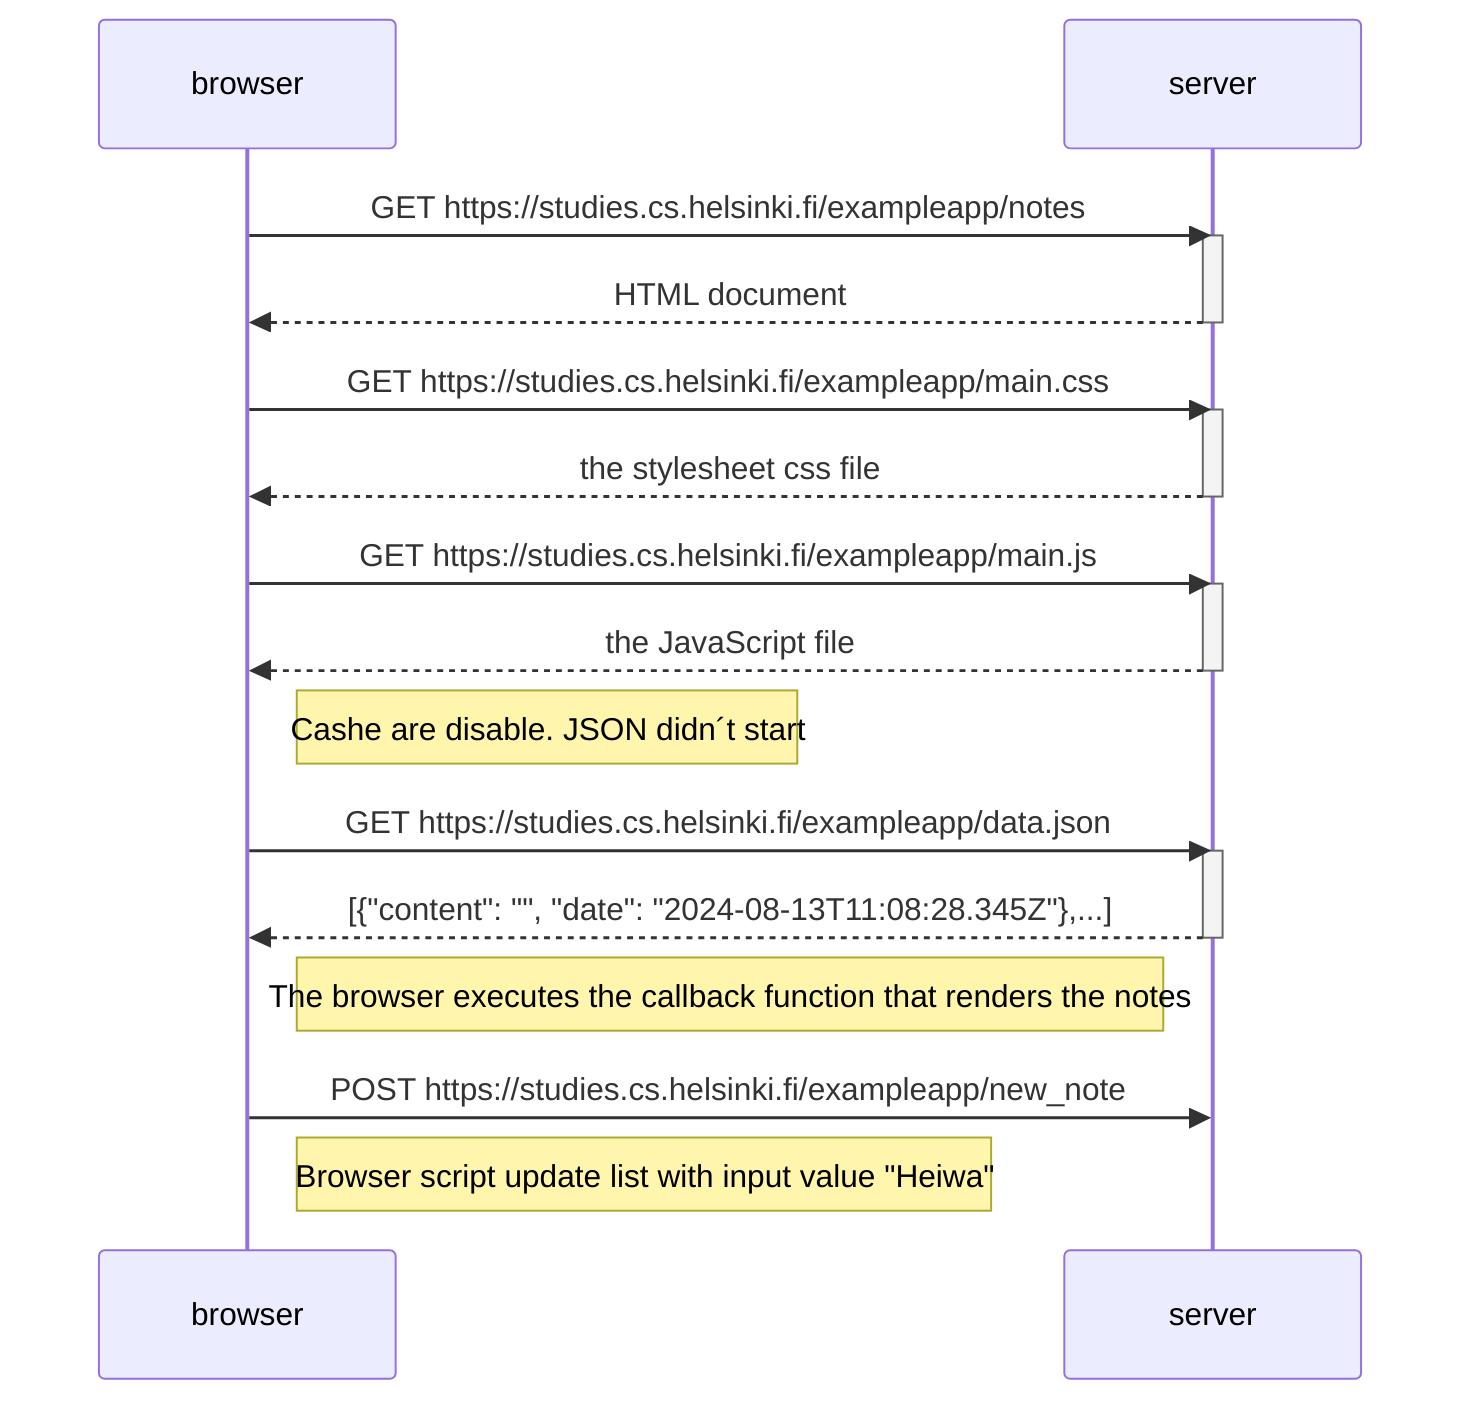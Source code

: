 sequenceDiagram

    participant browser
    participant server

    browser->>server: GET https://studies.cs.helsinki.fi/exampleapp/notes
    activate server
    server-->>browser: HTML document
    deactivate server

    browser->>server: GET https://studies.cs.helsinki.fi/exampleapp/main.css
    activate server
    server-->>browser: the stylesheet css file
    deactivate server

    browser->>server: GET https://studies.cs.helsinki.fi/exampleapp/main.js
    activate server
    server-->>browser: the JavaScript file
    deactivate server

    Note right of browser: Cashe are disable. JSON didn´t start

    browser->>server: GET https://studies.cs.helsinki.fi/exampleapp/data.json
    activate server
    server-->>browser: [{"content": "", "date": "2024-08-13T11:08:28.345Z"},...]
    deactivate server

    Note right of browser: The browser executes the callback function that renders the notes

    browser->>server: POST https://studies.cs.helsinki.fi/exampleapp/new_note

    Note right of browser: Browser script update list with input value "Heiwa"